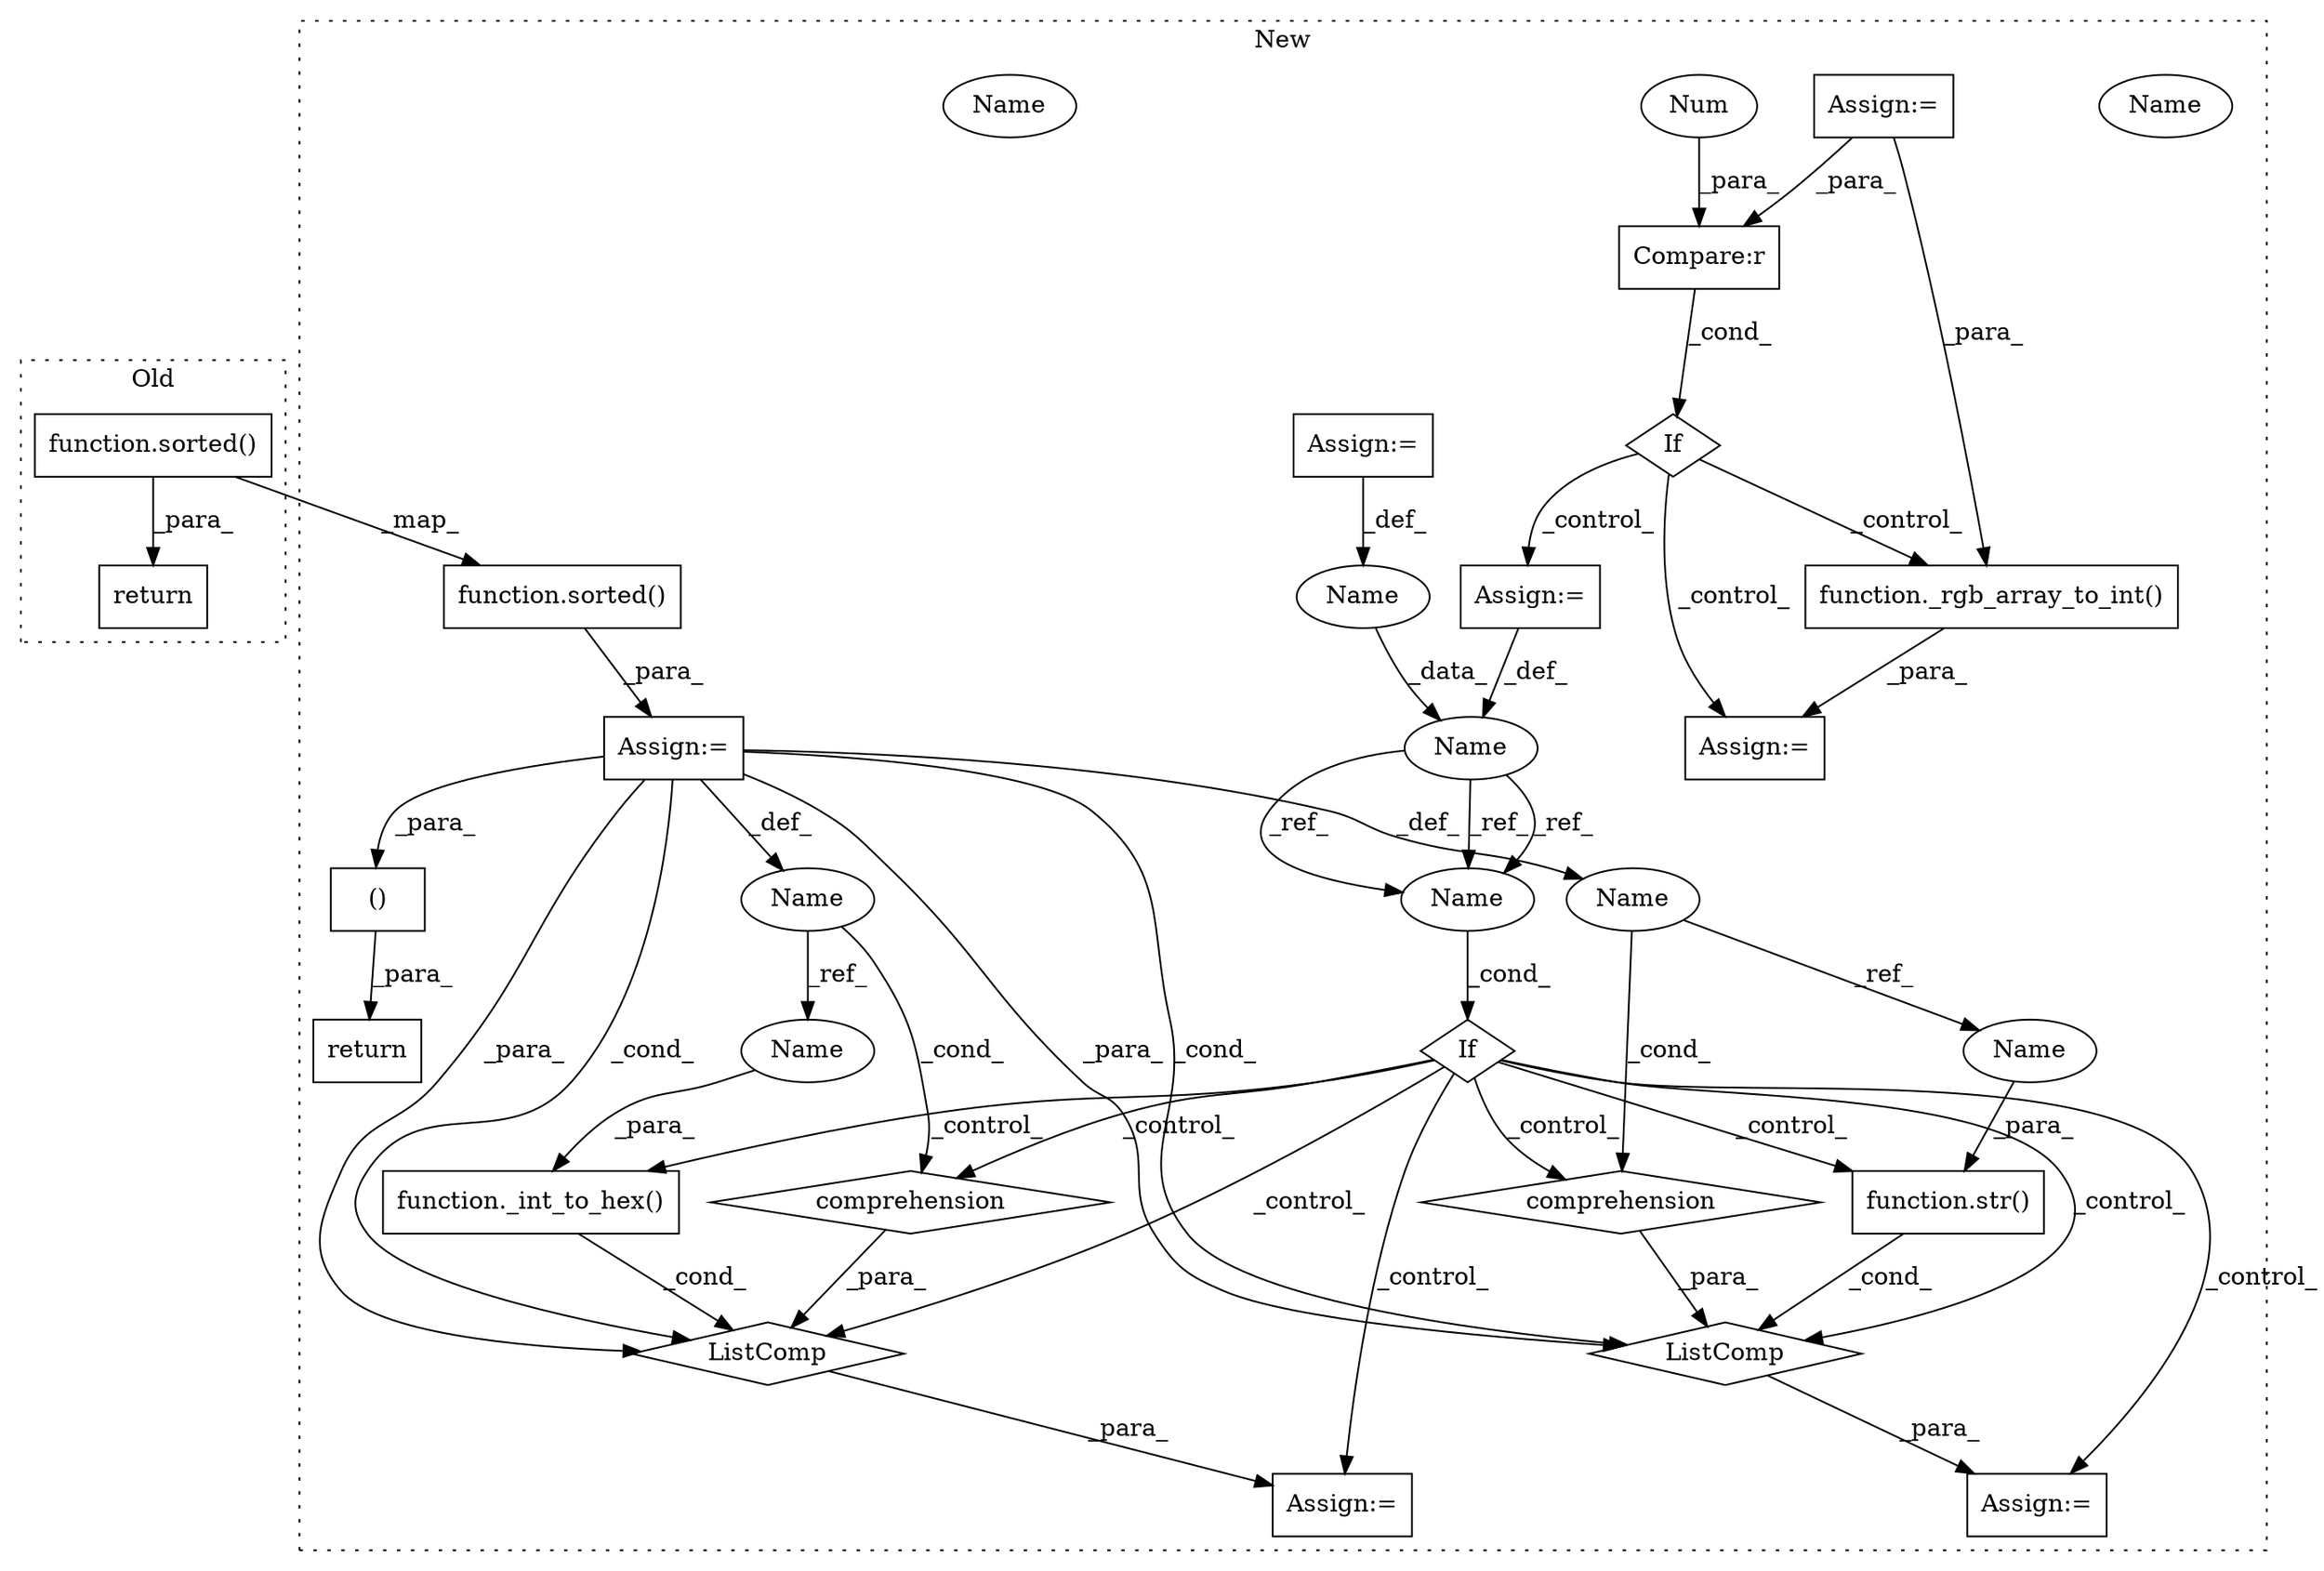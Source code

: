 digraph G {
subgraph cluster0 {
1 [label="function.sorted()" a="75" s="17023,17036" l="7,1" shape="box"];
6 [label="return" a="93" s="17016" l="7" shape="box"];
label = "Old";
style="dotted";
}
subgraph cluster1 {
2 [label="function.sorted()" a="75" s="17511,17524" l="7,1" shape="box"];
3 [label="Assign:=" a="68" s="17557" l="3" shape="box"];
4 [label="comprehension" a="45" s="17576" l="3" shape="diamond"];
5 [label="Assign:=" a="68" s="17508" l="3" shape="box"];
7 [label="If" a="96" s="17531" l="3" shape="diamond"];
8 [label="()" a="54" s="17664" l="9" shape="box"];
9 [label="Name" a="87" s="17580" l="1" shape="ellipse"];
10 [label="function._int_to_hex()" a="75" s="17561,17574" l="12,1" shape="box"];
11 [label="function.str()" a="75" s="17622,17627" l="4,1" shape="box"];
12 [label="Name" a="87" s="17633" l="1" shape="ellipse"];
13 [label="comprehension" a="45" s="17629" l="3" shape="diamond"];
14 [label="Name" a="87" s="17379" l="6" shape="ellipse"];
15 [label="Name" a="87" s="16917" l="6" shape="ellipse"];
16 [label="Name" a="87" s="17534" l="6" shape="ellipse"];
17 [label="ListComp" a="106" s="17621" l="24" shape="diamond"];
18 [label="Assign:=" a="68" s="17618" l="3" shape="box"];
19 [label="ListComp" a="106" s="17560" l="32" shape="diamond"];
20 [label="Assign:=" a="68" s="16923" l="3" shape="box"];
21 [label="Assign:=" a="68" s="17385" l="3" shape="box"];
22 [label="If" a="96" s="17336" l="3" shape="diamond"];
23 [label="function._rgb_array_to_int()" a="75" s="17424,17446" l="18,1" shape="box"];
24 [label="Compare:r" a="40" s="17339" l="14" shape="box"];
25 [label="Num" a="76" s="17352" l="1" shape="ellipse"];
26 [label="Assign:=" a="68" s="17421" l="3" shape="box"];
27 [label="Assign:=" a="68" s="17298" l="3" shape="box"];
28 [label="return" a="93" s="17651" l="7" shape="box"];
29 [label="Name" a="87" s="17534" l="6" shape="ellipse"];
30 [label="Name" a="87" s="17573" l="1" shape="ellipse"];
31 [label="Name" a="87" s="17626" l="1" shape="ellipse"];
32 [label="Name" a="87" s="17534" l="6" shape="ellipse"];
label = "New";
style="dotted";
}
1 -> 6 [label="_para_"];
1 -> 2 [label="_map_"];
2 -> 5 [label="_para_"];
4 -> 19 [label="_para_"];
5 -> 12 [label="_def_"];
5 -> 9 [label="_def_"];
5 -> 8 [label="_para_"];
5 -> 17 [label="_cond_"];
5 -> 19 [label="_para_"];
5 -> 17 [label="_para_"];
5 -> 19 [label="_cond_"];
7 -> 10 [label="_control_"];
7 -> 17 [label="_control_"];
7 -> 4 [label="_control_"];
7 -> 11 [label="_control_"];
7 -> 19 [label="_control_"];
7 -> 3 [label="_control_"];
7 -> 18 [label="_control_"];
7 -> 13 [label="_control_"];
8 -> 28 [label="_para_"];
9 -> 4 [label="_cond_"];
9 -> 30 [label="_ref_"];
10 -> 19 [label="_cond_"];
11 -> 17 [label="_cond_"];
12 -> 31 [label="_ref_"];
12 -> 13 [label="_cond_"];
13 -> 17 [label="_para_"];
14 -> 32 [label="_ref_"];
14 -> 32 [label="_ref_"];
14 -> 32 [label="_ref_"];
15 -> 14 [label="_data_"];
17 -> 18 [label="_para_"];
19 -> 3 [label="_para_"];
20 -> 15 [label="_def_"];
21 -> 14 [label="_def_"];
22 -> 23 [label="_control_"];
22 -> 21 [label="_control_"];
22 -> 26 [label="_control_"];
23 -> 26 [label="_para_"];
24 -> 22 [label="_cond_"];
25 -> 24 [label="_para_"];
27 -> 24 [label="_para_"];
27 -> 23 [label="_para_"];
30 -> 10 [label="_para_"];
31 -> 11 [label="_para_"];
32 -> 7 [label="_cond_"];
}